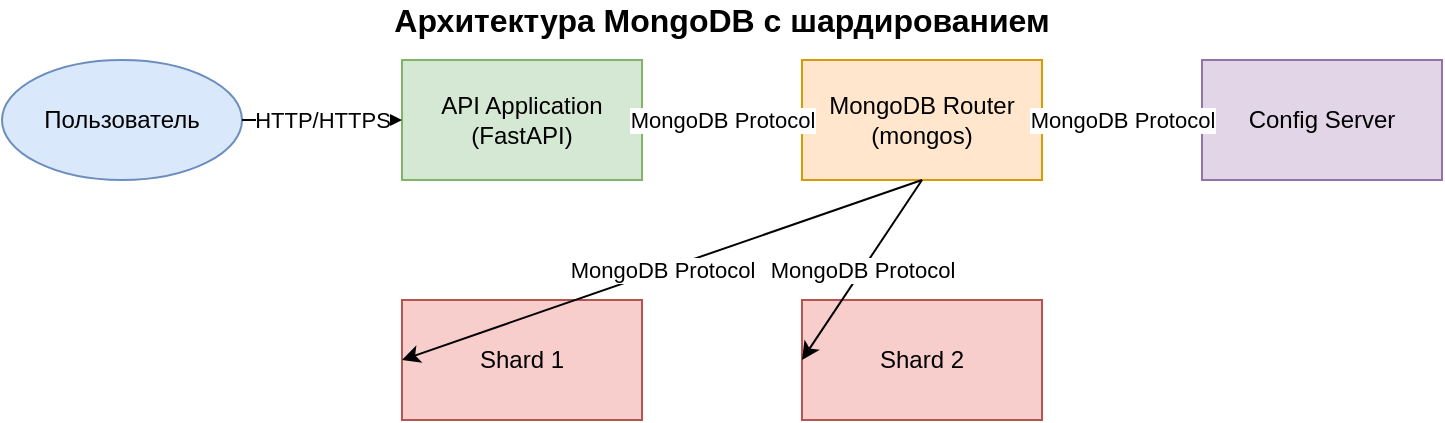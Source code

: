 <?xml version="1.0" encoding="UTF-8"?>
<mxfile version="21.6.6" type="device">
  <diagram name="Page-1" id="architecture">
    <mxGraphModel dx="1422" dy="798" grid="1" gridSize="10" guides="1" tooltips="1" connect="1" arrows="1" fold="1" page="1" pageScale="1" pageWidth="827" pageHeight="1169" math="0" shadow="0">
      <root>
        <mxCell id="0" />
        <mxCell id="1" parent="0" />
        
        <!-- Пользователь -->
        <mxCell id="user" value="Пользователь" style="ellipse;whiteSpace=wrap;html=1;fillColor=#dae8fc;strokeColor=#6c8ebf;" vertex="1" parent="1">
          <mxGeometry x="40" y="40" width="120" height="60" as="geometry" />
        </mxCell>
        
        <!-- API -->
        <mxCell id="api" value="API Application&#xa;(FastAPI)" style="rounded=0;whiteSpace=wrap;html=1;fillColor=#d5e8d4;strokeColor=#82b366;" vertex="1" parent="1">
          <mxGeometry x="240" y="40" width="120" height="60" as="geometry" />
        </mxCell>
        
        <!-- MongoDB Router -->
        <mxCell id="mongos" value="MongoDB Router&#xa;(mongos)" style="rounded=0;whiteSpace=wrap;html=1;fillColor=#ffe6cc;strokeColor=#d79b00;" vertex="1" parent="1">
          <mxGeometry x="440" y="40" width="120" height="60" as="geometry" />
        </mxCell>
        
        <!-- Config Server -->
        <mxCell id="configsvr" value="Config Server" style="rounded=0;whiteSpace=wrap;html=1;fillColor=#e1d5e7;strokeColor=#9673a6;" vertex="1" parent="1">
          <mxGeometry x="640" y="40" width="120" height="60" as="geometry" />
        </mxCell>
        
        <!-- Shard 1 -->
        <mxCell id="shard1" value="Shard 1" style="rounded=0;whiteSpace=wrap;html=1;fillColor=#f8cecc;strokeColor=#b85450;" vertex="1" parent="1">
          <mxGeometry x="240" y="160" width="120" height="60" as="geometry" />
        </mxCell>
        
        <!-- Shard 2 -->
        <mxCell id="shard2" value="Shard 2" style="rounded=0;whiteSpace=wrap;html=1;fillColor=#f8cecc;strokeColor=#b85450;" vertex="1" parent="1">
          <mxGeometry x="440" y="160" width="120" height="60" as="geometry" />
        </mxCell>
        
        <!-- Соединения -->
        <mxCell id="conn1" value="HTTP/HTTPS" style="endArrow=classic;html=1;rounded=0;exitX=1;exitY=0.5;entryX=0;entryY=0.5;" edge="1" parent="1" source="user" target="api">
          <mxGeometry relative="1" as="geometry" />
        </mxCell>
        
        <mxCell id="conn2" value="MongoDB Protocol" style="endArrow=classic;html=1;rounded=0;exitX=1;exitY=0.5;entryX=0;entryY=0.5;" edge="1" parent="1" source="api" target="mongos">
          <mxGeometry relative="1" as="geometry" />
        </mxCell>
        
        <mxCell id="conn3" value="MongoDB Protocol" style="endArrow=classic;html=1;rounded=0;exitX=1;exitY=0.5;entryX=0;entryY=0.5;" edge="1" parent="1" source="mongos" target="configsvr">
          <mxGeometry relative="1" as="geometry" />
        </mxCell>
        
        <mxCell id="conn4" value="MongoDB Protocol" style="endArrow=classic;html=1;rounded=0;exitX=0.5;exitY=1;entryX=0;entryY=0.5;" edge="1" parent="1" source="mongos" target="shard1">
          <mxGeometry relative="1" as="geometry" />
        </mxCell>
        
        <mxCell id="conn5" value="MongoDB Protocol" style="endArrow=classic;html=1;rounded=0;exitX=0.5;exitY=1;entryX=0;entryY=0.5;" edge="1" parent="1" source="mongos" target="shard2">
          <mxGeometry relative="1" as="geometry" />
        </mxCell>
        
        <!-- Заголовок -->
        <mxCell id="title" value="Архитектура MongoDB с шардированием" style="text;html=1;strokeColor=none;fillColor=none;align=center;verticalAlign=middle;whiteSpace=wrap;rounded=0;fontSize=16;fontStyle=1" vertex="1" parent="1">
          <mxGeometry x="40" y="10" width="720" height="20" as="geometry" />
        </mxCell>
      </root>
    </mxGraphModel>
  </diagram>
</mxfile> 